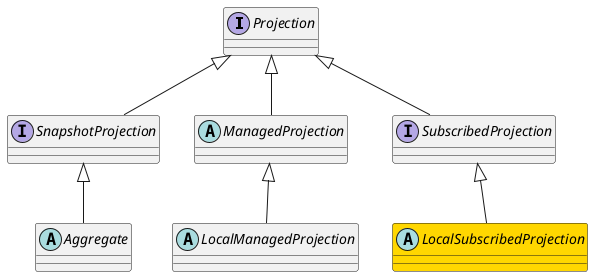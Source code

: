 @startuml

interface Projection
interface SnapshotProjection
abstract class Aggregate


abstract class  ManagedProjection
abstract class LocalManagedProjection

interface  SubscribedProjection
abstract class LocalSubscribedProjection #gold

Projection <|-- SnapshotProjection
SnapshotProjection <|-- Aggregate


Projection <|-- ManagedProjection
ManagedProjection <|-- LocalManagedProjection

Projection <|-- SubscribedProjection
SubscribedProjection  <|-- LocalSubscribedProjection

@enduml
